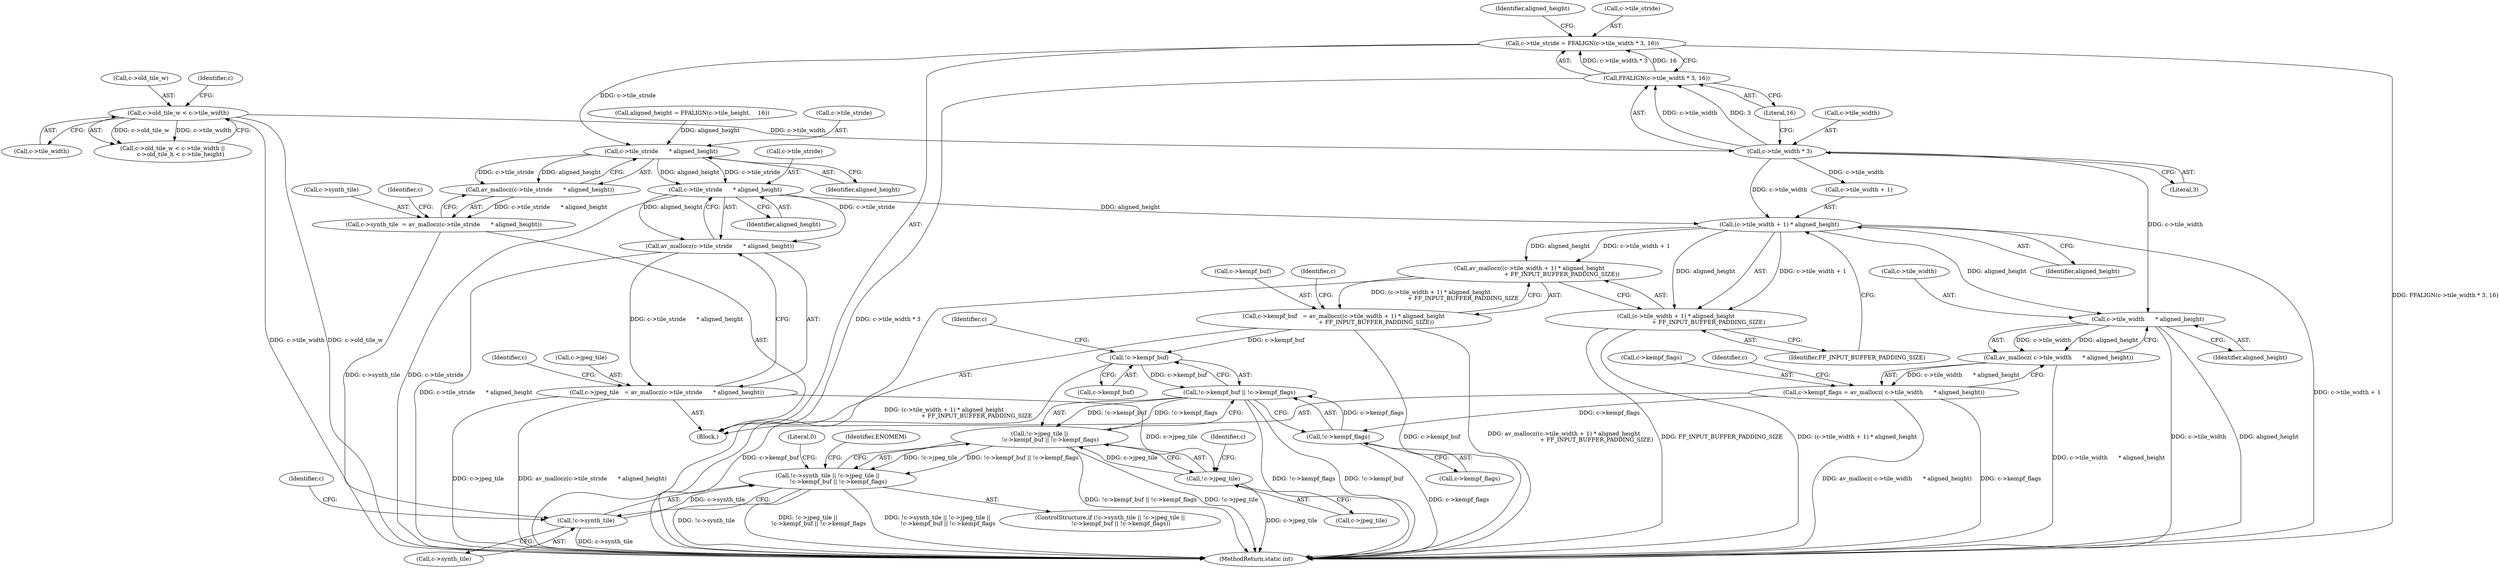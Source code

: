 digraph "1_FFmpeg_821a5938d100458f4d09d634041b05c860554ce0@del" {
"1000193" [label="(Call,c->tile_stride = FFALIGN(c->tile_width * 3, 16))"];
"1000197" [label="(Call,FFALIGN(c->tile_width * 3, 16))"];
"1000198" [label="(Call,c->tile_width * 3)"];
"1000178" [label="(Call,c->old_tile_w < c->tile_width)"];
"1000232" [label="(Call,c->tile_stride      * aligned_height)"];
"1000231" [label="(Call,av_mallocz(c->tile_stride      * aligned_height))"];
"1000227" [label="(Call,c->synth_tile  = av_mallocz(c->tile_stride      * aligned_height))"];
"1000273" [label="(Call,!c->synth_tile)"];
"1000272" [label="(Call,!c->synth_tile || !c->jpeg_tile ||\n            !c->kempf_buf || !c->kempf_flags)"];
"1000242" [label="(Call,c->tile_stride      * aligned_height)"];
"1000241" [label="(Call,av_mallocz(c->tile_stride      * aligned_height))"];
"1000237" [label="(Call,c->jpeg_tile   = av_mallocz(c->tile_stride      * aligned_height))"];
"1000278" [label="(Call,!c->jpeg_tile)"];
"1000277" [label="(Call,!c->jpeg_tile ||\n            !c->kempf_buf || !c->kempf_flags)"];
"1000253" [label="(Call,(c->tile_width + 1) * aligned_height)"];
"1000251" [label="(Call,av_mallocz((c->tile_width + 1) * aligned_height\n                                    + FF_INPUT_BUFFER_PADDING_SIZE))"];
"1000247" [label="(Call,c->kempf_buf   = av_mallocz((c->tile_width + 1) * aligned_height\n                                    + FF_INPUT_BUFFER_PADDING_SIZE))"];
"1000283" [label="(Call,!c->kempf_buf)"];
"1000282" [label="(Call,!c->kempf_buf || !c->kempf_flags)"];
"1000252" [label="(Call,(c->tile_width + 1) * aligned_height\n                                    + FF_INPUT_BUFFER_PADDING_SIZE)"];
"1000266" [label="(Call,c->tile_width      * aligned_height)"];
"1000265" [label="(Call,av_mallocz( c->tile_width      * aligned_height))"];
"1000261" [label="(Call,c->kempf_flags = av_mallocz( c->tile_width      * aligned_height))"];
"1000287" [label="(Call,!c->kempf_flags)"];
"1000242" [label="(Call,c->tile_stride      * aligned_height)"];
"1000187" [label="(Identifier,c)"];
"1000262" [label="(Call,c->kempf_flags)"];
"1000259" [label="(Identifier,aligned_height)"];
"1000204" [label="(Call,aligned_height = FFALIGN(c->tile_height,    16))"];
"1000193" [label="(Call,c->tile_stride = FFALIGN(c->tile_width * 3, 16))"];
"1000248" [label="(Call,c->kempf_buf)"];
"1000275" [label="(Identifier,c)"];
"1000296" [label="(MethodReturn,static int)"];
"1000272" [label="(Call,!c->synth_tile || !c->jpeg_tile ||\n            !c->kempf_buf || !c->kempf_flags)"];
"1000277" [label="(Call,!c->jpeg_tile ||\n            !c->kempf_buf || !c->kempf_flags)"];
"1000266" [label="(Call,c->tile_width      * aligned_height)"];
"1000270" [label="(Identifier,aligned_height)"];
"1000253" [label="(Call,(c->tile_width + 1) * aligned_height)"];
"1000273" [label="(Call,!c->synth_tile)"];
"1000202" [label="(Literal,3)"];
"1000192" [label="(Block,)"];
"1000227" [label="(Call,c->synth_tile  = av_mallocz(c->tile_stride      * aligned_height))"];
"1000252" [label="(Call,(c->tile_width + 1) * aligned_height\n                                    + FF_INPUT_BUFFER_PADDING_SIZE)"];
"1000205" [label="(Identifier,aligned_height)"];
"1000283" [label="(Call,!c->kempf_buf)"];
"1000284" [label="(Call,c->kempf_buf)"];
"1000231" [label="(Call,av_mallocz(c->tile_stride      * aligned_height))"];
"1000263" [label="(Identifier,c)"];
"1000199" [label="(Call,c->tile_width)"];
"1000274" [label="(Call,c->synth_tile)"];
"1000288" [label="(Call,c->kempf_flags)"];
"1000260" [label="(Identifier,FF_INPUT_BUFFER_PADDING_SIZE)"];
"1000251" [label="(Call,av_mallocz((c->tile_width + 1) * aligned_height\n                                    + FF_INPUT_BUFFER_PADDING_SIZE))"];
"1000261" [label="(Call,c->kempf_flags = av_mallocz( c->tile_width      * aligned_height))"];
"1000239" [label="(Identifier,c)"];
"1000254" [label="(Call,c->tile_width + 1)"];
"1000232" [label="(Call,c->tile_stride      * aligned_height)"];
"1000295" [label="(Literal,0)"];
"1000246" [label="(Identifier,aligned_height)"];
"1000203" [label="(Literal,16)"];
"1000285" [label="(Identifier,c)"];
"1000236" [label="(Identifier,aligned_height)"];
"1000198" [label="(Call,c->tile_width * 3)"];
"1000293" [label="(Identifier,ENOMEM)"];
"1000243" [label="(Call,c->tile_stride)"];
"1000194" [label="(Call,c->tile_stride)"];
"1000271" [label="(ControlStructure,if (!c->synth_tile || !c->jpeg_tile ||\n            !c->kempf_buf || !c->kempf_flags))"];
"1000237" [label="(Call,c->jpeg_tile   = av_mallocz(c->tile_stride      * aligned_height))"];
"1000249" [label="(Identifier,c)"];
"1000197" [label="(Call,FFALIGN(c->tile_width * 3, 16))"];
"1000280" [label="(Identifier,c)"];
"1000241" [label="(Call,av_mallocz(c->tile_stride      * aligned_height))"];
"1000247" [label="(Call,c->kempf_buf   = av_mallocz((c->tile_width + 1) * aligned_height\n                                    + FF_INPUT_BUFFER_PADDING_SIZE))"];
"1000282" [label="(Call,!c->kempf_buf || !c->kempf_flags)"];
"1000287" [label="(Call,!c->kempf_flags)"];
"1000265" [label="(Call,av_mallocz( c->tile_width      * aligned_height))"];
"1000177" [label="(Call,c->old_tile_w < c->tile_width ||\n         c->old_tile_h < c->tile_height)"];
"1000228" [label="(Call,c->synth_tile)"];
"1000179" [label="(Call,c->old_tile_w)"];
"1000267" [label="(Call,c->tile_width)"];
"1000182" [label="(Call,c->tile_width)"];
"1000279" [label="(Call,c->jpeg_tile)"];
"1000289" [label="(Identifier,c)"];
"1000178" [label="(Call,c->old_tile_w < c->tile_width)"];
"1000278" [label="(Call,!c->jpeg_tile)"];
"1000233" [label="(Call,c->tile_stride)"];
"1000238" [label="(Call,c->jpeg_tile)"];
"1000193" -> "1000192"  [label="AST: "];
"1000193" -> "1000197"  [label="CFG: "];
"1000194" -> "1000193"  [label="AST: "];
"1000197" -> "1000193"  [label="AST: "];
"1000205" -> "1000193"  [label="CFG: "];
"1000193" -> "1000296"  [label="DDG: FFALIGN(c->tile_width * 3, 16)"];
"1000197" -> "1000193"  [label="DDG: c->tile_width * 3"];
"1000197" -> "1000193"  [label="DDG: 16"];
"1000193" -> "1000232"  [label="DDG: c->tile_stride"];
"1000197" -> "1000203"  [label="CFG: "];
"1000198" -> "1000197"  [label="AST: "];
"1000203" -> "1000197"  [label="AST: "];
"1000197" -> "1000296"  [label="DDG: c->tile_width * 3"];
"1000198" -> "1000197"  [label="DDG: c->tile_width"];
"1000198" -> "1000197"  [label="DDG: 3"];
"1000198" -> "1000202"  [label="CFG: "];
"1000199" -> "1000198"  [label="AST: "];
"1000202" -> "1000198"  [label="AST: "];
"1000203" -> "1000198"  [label="CFG: "];
"1000178" -> "1000198"  [label="DDG: c->tile_width"];
"1000198" -> "1000253"  [label="DDG: c->tile_width"];
"1000198" -> "1000254"  [label="DDG: c->tile_width"];
"1000198" -> "1000266"  [label="DDG: c->tile_width"];
"1000178" -> "1000177"  [label="AST: "];
"1000178" -> "1000182"  [label="CFG: "];
"1000179" -> "1000178"  [label="AST: "];
"1000182" -> "1000178"  [label="AST: "];
"1000187" -> "1000178"  [label="CFG: "];
"1000177" -> "1000178"  [label="CFG: "];
"1000178" -> "1000296"  [label="DDG: c->old_tile_w"];
"1000178" -> "1000296"  [label="DDG: c->tile_width"];
"1000178" -> "1000177"  [label="DDG: c->old_tile_w"];
"1000178" -> "1000177"  [label="DDG: c->tile_width"];
"1000232" -> "1000231"  [label="AST: "];
"1000232" -> "1000236"  [label="CFG: "];
"1000233" -> "1000232"  [label="AST: "];
"1000236" -> "1000232"  [label="AST: "];
"1000231" -> "1000232"  [label="CFG: "];
"1000232" -> "1000231"  [label="DDG: c->tile_stride"];
"1000232" -> "1000231"  [label="DDG: aligned_height"];
"1000204" -> "1000232"  [label="DDG: aligned_height"];
"1000232" -> "1000242"  [label="DDG: c->tile_stride"];
"1000232" -> "1000242"  [label="DDG: aligned_height"];
"1000231" -> "1000227"  [label="AST: "];
"1000227" -> "1000231"  [label="CFG: "];
"1000231" -> "1000227"  [label="DDG: c->tile_stride      * aligned_height"];
"1000227" -> "1000192"  [label="AST: "];
"1000228" -> "1000227"  [label="AST: "];
"1000239" -> "1000227"  [label="CFG: "];
"1000227" -> "1000273"  [label="DDG: c->synth_tile"];
"1000273" -> "1000272"  [label="AST: "];
"1000273" -> "1000274"  [label="CFG: "];
"1000274" -> "1000273"  [label="AST: "];
"1000280" -> "1000273"  [label="CFG: "];
"1000272" -> "1000273"  [label="CFG: "];
"1000273" -> "1000296"  [label="DDG: c->synth_tile"];
"1000273" -> "1000272"  [label="DDG: c->synth_tile"];
"1000272" -> "1000271"  [label="AST: "];
"1000272" -> "1000277"  [label="CFG: "];
"1000277" -> "1000272"  [label="AST: "];
"1000293" -> "1000272"  [label="CFG: "];
"1000295" -> "1000272"  [label="CFG: "];
"1000272" -> "1000296"  [label="DDG: !c->synth_tile"];
"1000272" -> "1000296"  [label="DDG: !c->jpeg_tile ||\n            !c->kempf_buf || !c->kempf_flags"];
"1000272" -> "1000296"  [label="DDG: !c->synth_tile || !c->jpeg_tile ||\n            !c->kempf_buf || !c->kempf_flags"];
"1000277" -> "1000272"  [label="DDG: !c->jpeg_tile"];
"1000277" -> "1000272"  [label="DDG: !c->kempf_buf || !c->kempf_flags"];
"1000242" -> "1000241"  [label="AST: "];
"1000242" -> "1000246"  [label="CFG: "];
"1000243" -> "1000242"  [label="AST: "];
"1000246" -> "1000242"  [label="AST: "];
"1000241" -> "1000242"  [label="CFG: "];
"1000242" -> "1000296"  [label="DDG: c->tile_stride"];
"1000242" -> "1000241"  [label="DDG: c->tile_stride"];
"1000242" -> "1000241"  [label="DDG: aligned_height"];
"1000242" -> "1000253"  [label="DDG: aligned_height"];
"1000241" -> "1000237"  [label="AST: "];
"1000237" -> "1000241"  [label="CFG: "];
"1000241" -> "1000296"  [label="DDG: c->tile_stride      * aligned_height"];
"1000241" -> "1000237"  [label="DDG: c->tile_stride      * aligned_height"];
"1000237" -> "1000192"  [label="AST: "];
"1000238" -> "1000237"  [label="AST: "];
"1000249" -> "1000237"  [label="CFG: "];
"1000237" -> "1000296"  [label="DDG: c->jpeg_tile"];
"1000237" -> "1000296"  [label="DDG: av_mallocz(c->tile_stride      * aligned_height)"];
"1000237" -> "1000278"  [label="DDG: c->jpeg_tile"];
"1000278" -> "1000277"  [label="AST: "];
"1000278" -> "1000279"  [label="CFG: "];
"1000279" -> "1000278"  [label="AST: "];
"1000285" -> "1000278"  [label="CFG: "];
"1000277" -> "1000278"  [label="CFG: "];
"1000278" -> "1000296"  [label="DDG: c->jpeg_tile"];
"1000278" -> "1000277"  [label="DDG: c->jpeg_tile"];
"1000277" -> "1000282"  [label="CFG: "];
"1000282" -> "1000277"  [label="AST: "];
"1000277" -> "1000296"  [label="DDG: !c->kempf_buf || !c->kempf_flags"];
"1000277" -> "1000296"  [label="DDG: !c->jpeg_tile"];
"1000282" -> "1000277"  [label="DDG: !c->kempf_buf"];
"1000282" -> "1000277"  [label="DDG: !c->kempf_flags"];
"1000253" -> "1000252"  [label="AST: "];
"1000253" -> "1000259"  [label="CFG: "];
"1000254" -> "1000253"  [label="AST: "];
"1000259" -> "1000253"  [label="AST: "];
"1000260" -> "1000253"  [label="CFG: "];
"1000253" -> "1000296"  [label="DDG: c->tile_width + 1"];
"1000253" -> "1000251"  [label="DDG: c->tile_width + 1"];
"1000253" -> "1000251"  [label="DDG: aligned_height"];
"1000253" -> "1000252"  [label="DDG: c->tile_width + 1"];
"1000253" -> "1000252"  [label="DDG: aligned_height"];
"1000253" -> "1000266"  [label="DDG: aligned_height"];
"1000251" -> "1000247"  [label="AST: "];
"1000251" -> "1000252"  [label="CFG: "];
"1000252" -> "1000251"  [label="AST: "];
"1000247" -> "1000251"  [label="CFG: "];
"1000251" -> "1000296"  [label="DDG: (c->tile_width + 1) * aligned_height\n                                    + FF_INPUT_BUFFER_PADDING_SIZE"];
"1000251" -> "1000247"  [label="DDG: (c->tile_width + 1) * aligned_height\n                                    + FF_INPUT_BUFFER_PADDING_SIZE"];
"1000247" -> "1000192"  [label="AST: "];
"1000248" -> "1000247"  [label="AST: "];
"1000263" -> "1000247"  [label="CFG: "];
"1000247" -> "1000296"  [label="DDG: c->kempf_buf"];
"1000247" -> "1000296"  [label="DDG: av_mallocz((c->tile_width + 1) * aligned_height\n                                    + FF_INPUT_BUFFER_PADDING_SIZE)"];
"1000247" -> "1000283"  [label="DDG: c->kempf_buf"];
"1000283" -> "1000282"  [label="AST: "];
"1000283" -> "1000284"  [label="CFG: "];
"1000284" -> "1000283"  [label="AST: "];
"1000289" -> "1000283"  [label="CFG: "];
"1000282" -> "1000283"  [label="CFG: "];
"1000283" -> "1000296"  [label="DDG: c->kempf_buf"];
"1000283" -> "1000282"  [label="DDG: c->kempf_buf"];
"1000282" -> "1000287"  [label="CFG: "];
"1000287" -> "1000282"  [label="AST: "];
"1000282" -> "1000296"  [label="DDG: !c->kempf_flags"];
"1000282" -> "1000296"  [label="DDG: !c->kempf_buf"];
"1000287" -> "1000282"  [label="DDG: c->kempf_flags"];
"1000252" -> "1000260"  [label="CFG: "];
"1000260" -> "1000252"  [label="AST: "];
"1000252" -> "1000296"  [label="DDG: FF_INPUT_BUFFER_PADDING_SIZE"];
"1000252" -> "1000296"  [label="DDG: (c->tile_width + 1) * aligned_height"];
"1000266" -> "1000265"  [label="AST: "];
"1000266" -> "1000270"  [label="CFG: "];
"1000267" -> "1000266"  [label="AST: "];
"1000270" -> "1000266"  [label="AST: "];
"1000265" -> "1000266"  [label="CFG: "];
"1000266" -> "1000296"  [label="DDG: c->tile_width"];
"1000266" -> "1000296"  [label="DDG: aligned_height"];
"1000266" -> "1000265"  [label="DDG: c->tile_width"];
"1000266" -> "1000265"  [label="DDG: aligned_height"];
"1000265" -> "1000261"  [label="AST: "];
"1000261" -> "1000265"  [label="CFG: "];
"1000265" -> "1000296"  [label="DDG: c->tile_width      * aligned_height"];
"1000265" -> "1000261"  [label="DDG: c->tile_width      * aligned_height"];
"1000261" -> "1000192"  [label="AST: "];
"1000262" -> "1000261"  [label="AST: "];
"1000275" -> "1000261"  [label="CFG: "];
"1000261" -> "1000296"  [label="DDG: av_mallocz( c->tile_width      * aligned_height)"];
"1000261" -> "1000296"  [label="DDG: c->kempf_flags"];
"1000261" -> "1000287"  [label="DDG: c->kempf_flags"];
"1000287" -> "1000288"  [label="CFG: "];
"1000288" -> "1000287"  [label="AST: "];
"1000287" -> "1000296"  [label="DDG: c->kempf_flags"];
}
